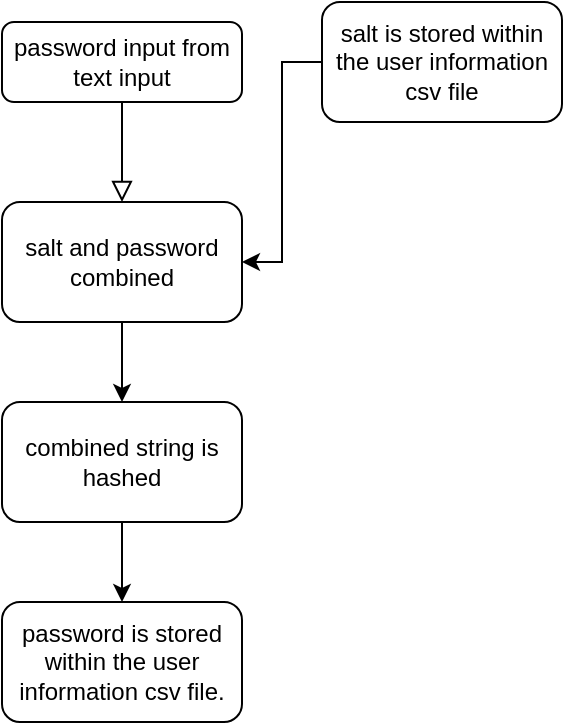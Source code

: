 <mxfile version="20.8.23" type="device"><diagram id="C5RBs43oDa-KdzZeNtuy" name="Page-1"><mxGraphModel dx="1494" dy="687" grid="1" gridSize="10" guides="1" tooltips="1" connect="1" arrows="1" fold="1" page="1" pageScale="1" pageWidth="827" pageHeight="1169" math="0" shadow="0"><root><mxCell id="WIyWlLk6GJQsqaUBKTNV-0"/><mxCell id="WIyWlLk6GJQsqaUBKTNV-1" parent="WIyWlLk6GJQsqaUBKTNV-0"/><mxCell id="WIyWlLk6GJQsqaUBKTNV-2" value="" style="rounded=0;html=1;jettySize=auto;orthogonalLoop=1;fontSize=11;endArrow=block;endFill=0;endSize=8;strokeWidth=1;shadow=0;labelBackgroundColor=none;edgeStyle=orthogonalEdgeStyle;entryX=0.5;entryY=0;entryDx=0;entryDy=0;" parent="WIyWlLk6GJQsqaUBKTNV-1" source="WIyWlLk6GJQsqaUBKTNV-3" target="xcRfNRVq_5dadSoCDpd0-1" edge="1"><mxGeometry relative="1" as="geometry"><mxPoint x="240" y="150" as="targetPoint"/></mxGeometry></mxCell><mxCell id="WIyWlLk6GJQsqaUBKTNV-3" value="password input from text input" style="rounded=1;whiteSpace=wrap;html=1;fontSize=12;glass=0;strokeWidth=1;shadow=0;" parent="WIyWlLk6GJQsqaUBKTNV-1" vertex="1"><mxGeometry x="160" y="80" width="120" height="40" as="geometry"/></mxCell><mxCell id="xcRfNRVq_5dadSoCDpd0-5" style="edgeStyle=orthogonalEdgeStyle;rounded=0;orthogonalLoop=1;jettySize=auto;html=1;exitX=0.5;exitY=1;exitDx=0;exitDy=0;" edge="1" parent="WIyWlLk6GJQsqaUBKTNV-1" source="xcRfNRVq_5dadSoCDpd0-1" target="xcRfNRVq_5dadSoCDpd0-4"><mxGeometry relative="1" as="geometry"/></mxCell><mxCell id="xcRfNRVq_5dadSoCDpd0-1" value="salt and password combined" style="rounded=1;whiteSpace=wrap;html=1;" vertex="1" parent="WIyWlLk6GJQsqaUBKTNV-1"><mxGeometry x="160" y="170" width="120" height="60" as="geometry"/></mxCell><mxCell id="xcRfNRVq_5dadSoCDpd0-3" style="edgeStyle=orthogonalEdgeStyle;rounded=0;orthogonalLoop=1;jettySize=auto;html=1;entryX=1;entryY=0.5;entryDx=0;entryDy=0;" edge="1" parent="WIyWlLk6GJQsqaUBKTNV-1" source="xcRfNRVq_5dadSoCDpd0-2" target="xcRfNRVq_5dadSoCDpd0-1"><mxGeometry relative="1" as="geometry"/></mxCell><mxCell id="xcRfNRVq_5dadSoCDpd0-2" value="salt is stored within the user information csv file" style="rounded=1;whiteSpace=wrap;html=1;" vertex="1" parent="WIyWlLk6GJQsqaUBKTNV-1"><mxGeometry x="320" y="70" width="120" height="60" as="geometry"/></mxCell><mxCell id="xcRfNRVq_5dadSoCDpd0-8" style="edgeStyle=orthogonalEdgeStyle;rounded=0;orthogonalLoop=1;jettySize=auto;html=1;" edge="1" parent="WIyWlLk6GJQsqaUBKTNV-1" source="xcRfNRVq_5dadSoCDpd0-4" target="xcRfNRVq_5dadSoCDpd0-6"><mxGeometry relative="1" as="geometry"/></mxCell><mxCell id="xcRfNRVq_5dadSoCDpd0-4" value="combined string is hashed" style="rounded=1;whiteSpace=wrap;html=1;" vertex="1" parent="WIyWlLk6GJQsqaUBKTNV-1"><mxGeometry x="160" y="270" width="120" height="60" as="geometry"/></mxCell><mxCell id="xcRfNRVq_5dadSoCDpd0-6" value="password is stored within the user information csv file." style="rounded=1;whiteSpace=wrap;html=1;" vertex="1" parent="WIyWlLk6GJQsqaUBKTNV-1"><mxGeometry x="160" y="370" width="120" height="60" as="geometry"/></mxCell></root></mxGraphModel></diagram></mxfile>